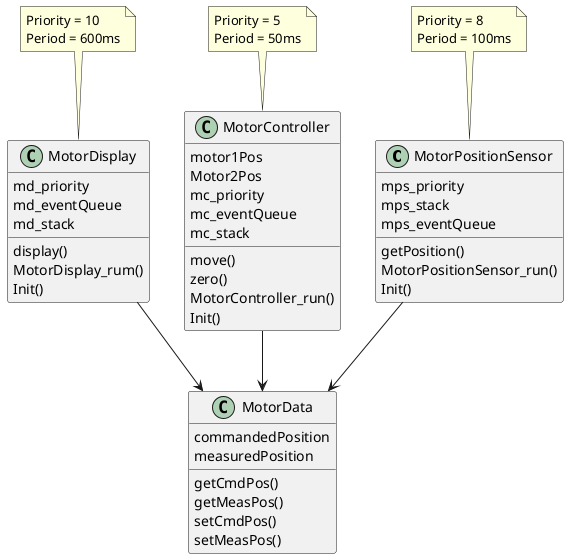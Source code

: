 @startuml Class diagram for static priority example

class MotorPositionSensor{
    mps_priority
    mps_stack
    mps_eventQueue
    getPosition()
    MotorPositionSensor_run()
    Init()
}
note top of MotorPositionSensor{
    Priority = 8
    Period = 100ms
}

class MotorDisplay{
    md_priority
    md_eventQueue
    md_stack
    display()
    MotorDisplay_rum()
    Init()
}
note top of MotorDisplay{
    Priority = 10
    Period = 600ms
}

class MotorController{
    motor1Pos
    Motor2Pos
    mc_priority
    mc_eventQueue
    mc_stack
    move()
    zero()
    MotorController_run()
    Init()
}

note top of MotorController{
    Priority = 5
    Period = 50ms
}

class MotorData {
    commandedPosition
    measuredPosition
    getCmdPos()
    getMeasPos()
    setCmdPos()
    setMeasPos()
}

MotorPositionSensor --> MotorData
MotorDisplay --> MotorData
MotorController --> MotorData
@enduml